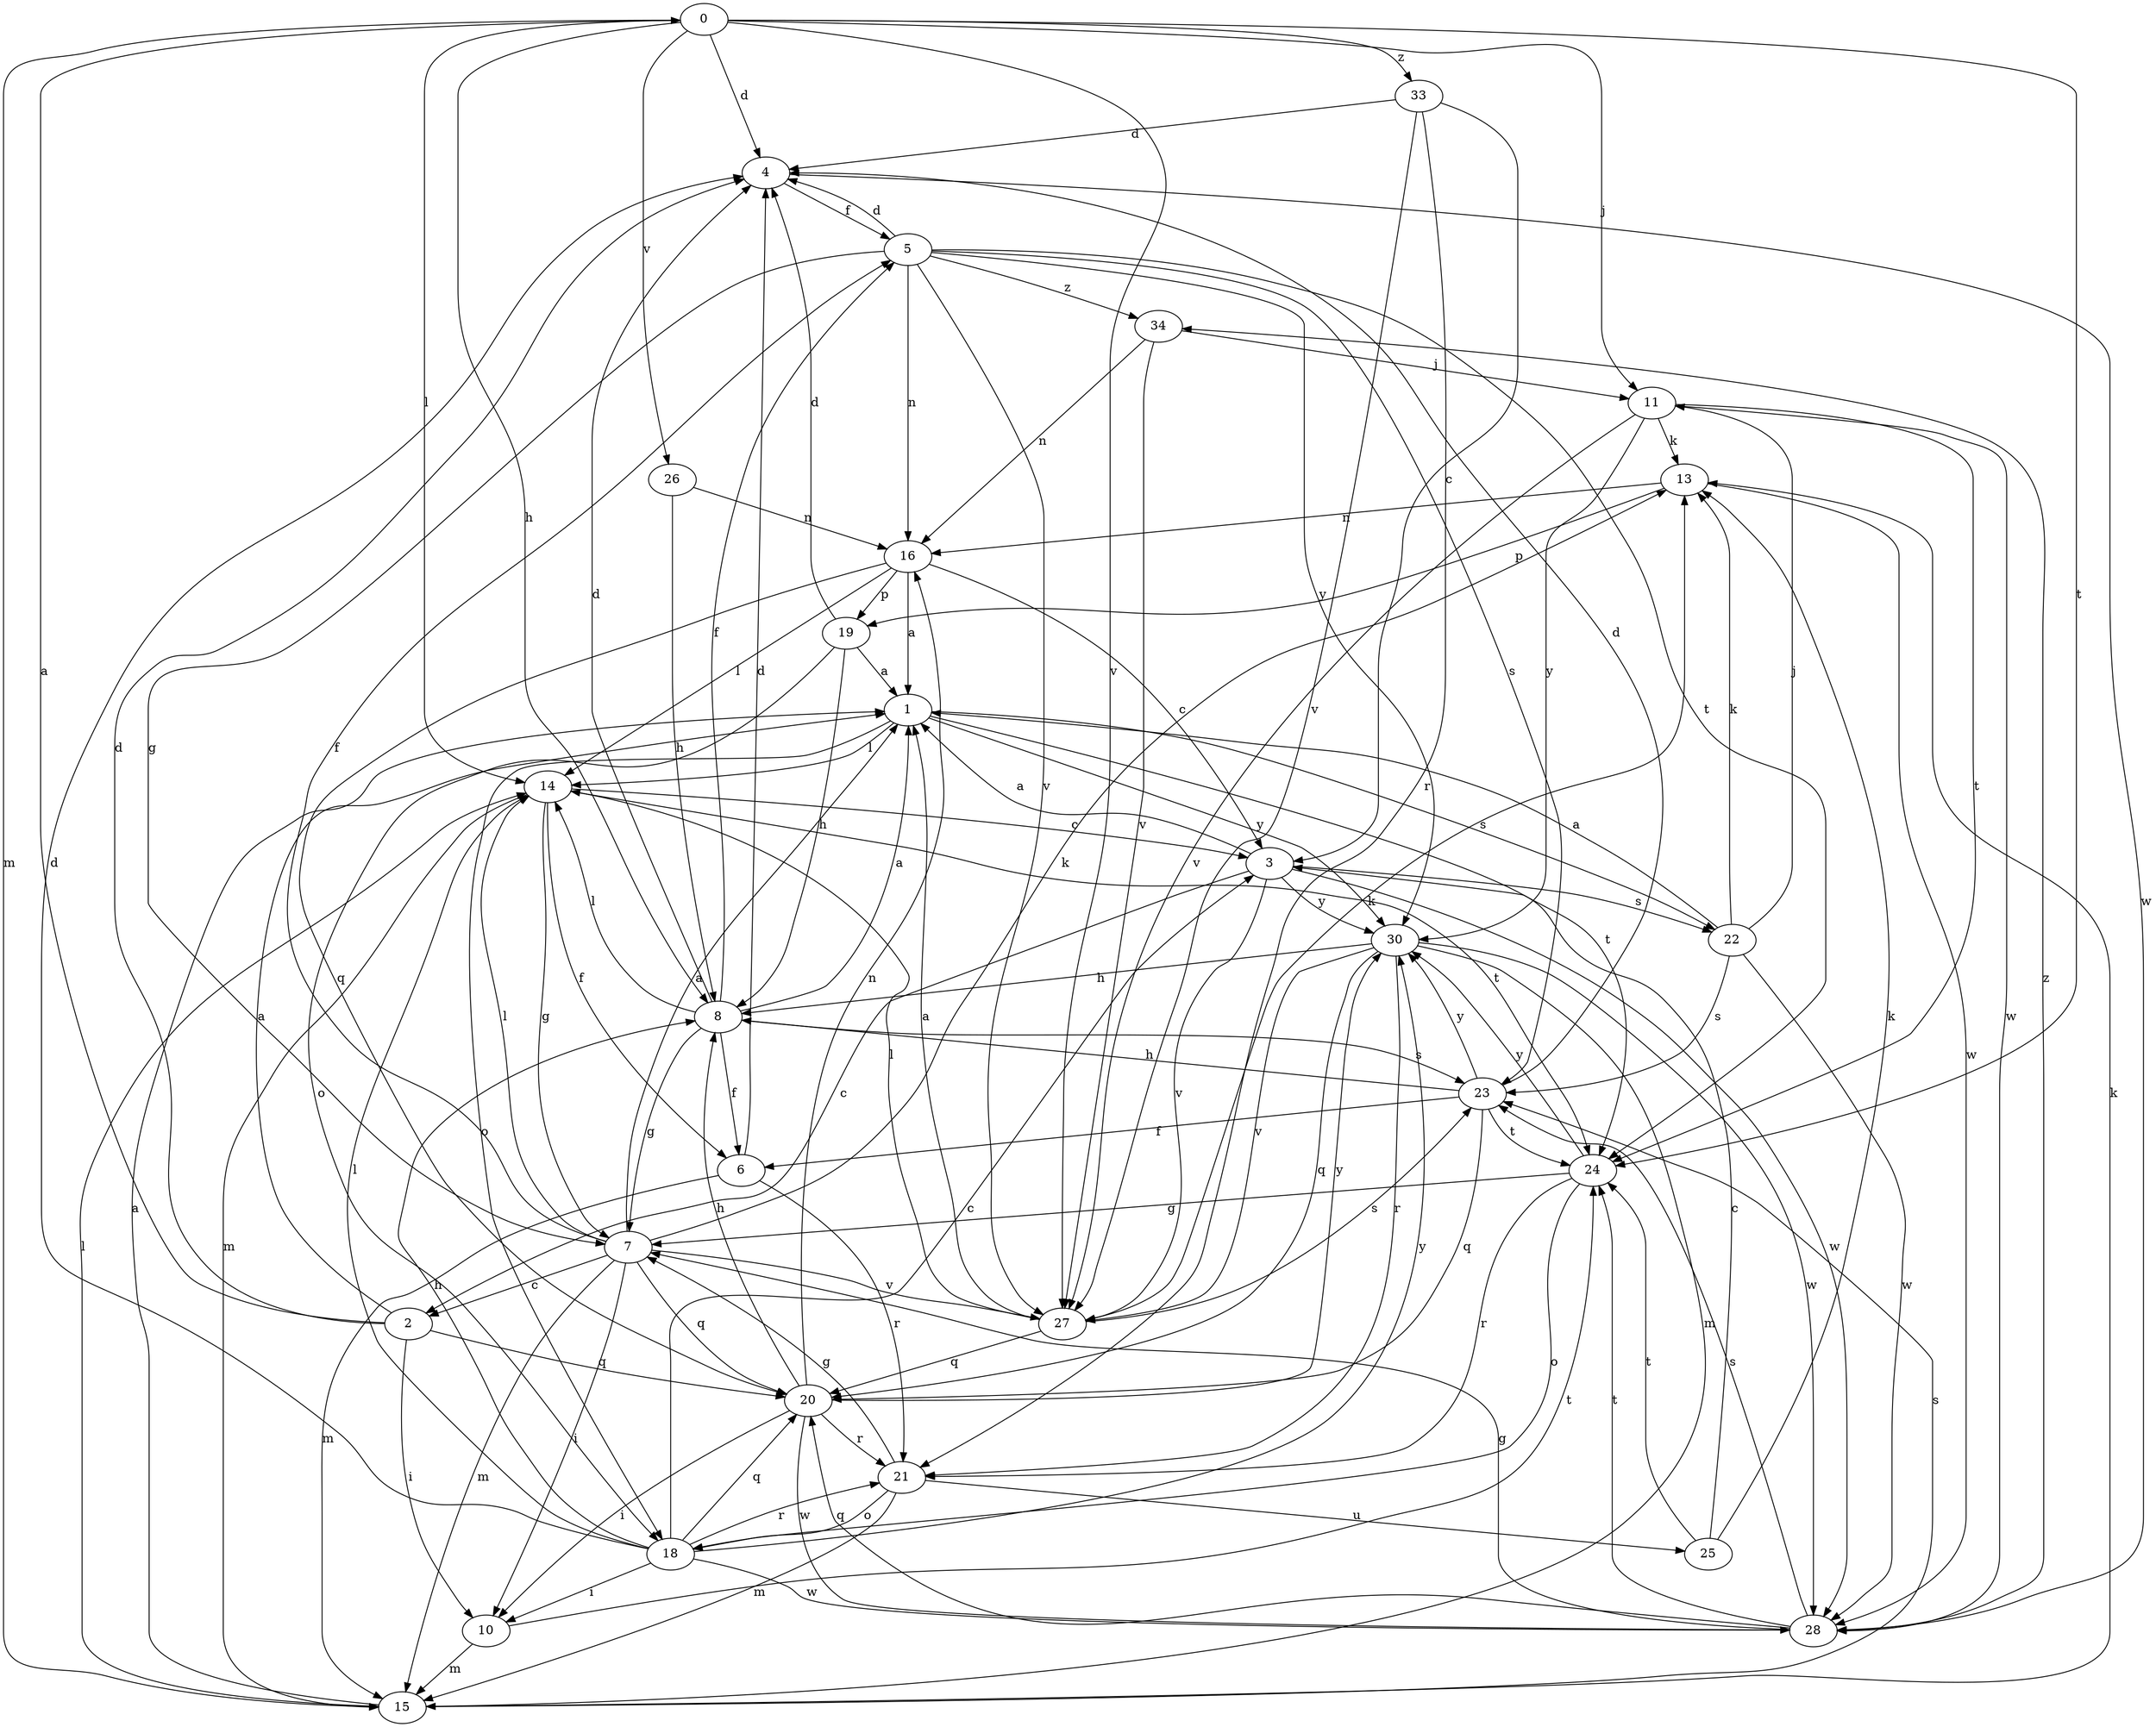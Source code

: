 strict digraph  {
0;
1;
2;
3;
4;
5;
6;
7;
8;
10;
11;
13;
14;
15;
16;
18;
19;
20;
21;
22;
23;
24;
25;
26;
27;
28;
30;
33;
34;
0 -> 4  [label=d];
0 -> 8  [label=h];
0 -> 11  [label=j];
0 -> 14  [label=l];
0 -> 15  [label=m];
0 -> 24  [label=t];
0 -> 26  [label=v];
0 -> 27  [label=v];
0 -> 33  [label=z];
1 -> 14  [label=l];
1 -> 18  [label=o];
1 -> 22  [label=s];
1 -> 24  [label=t];
1 -> 30  [label=y];
2 -> 0  [label=a];
2 -> 1  [label=a];
2 -> 4  [label=d];
2 -> 10  [label=i];
2 -> 20  [label=q];
3 -> 1  [label=a];
3 -> 2  [label=c];
3 -> 22  [label=s];
3 -> 27  [label=v];
3 -> 28  [label=w];
3 -> 30  [label=y];
4 -> 5  [label=f];
4 -> 28  [label=w];
5 -> 4  [label=d];
5 -> 7  [label=g];
5 -> 16  [label=n];
5 -> 23  [label=s];
5 -> 24  [label=t];
5 -> 27  [label=v];
5 -> 30  [label=y];
5 -> 34  [label=z];
6 -> 4  [label=d];
6 -> 15  [label=m];
6 -> 21  [label=r];
7 -> 1  [label=a];
7 -> 2  [label=c];
7 -> 5  [label=f];
7 -> 10  [label=i];
7 -> 13  [label=k];
7 -> 14  [label=l];
7 -> 15  [label=m];
7 -> 20  [label=q];
7 -> 27  [label=v];
8 -> 1  [label=a];
8 -> 4  [label=d];
8 -> 5  [label=f];
8 -> 6  [label=f];
8 -> 7  [label=g];
8 -> 14  [label=l];
8 -> 23  [label=s];
10 -> 15  [label=m];
10 -> 24  [label=t];
11 -> 13  [label=k];
11 -> 24  [label=t];
11 -> 27  [label=v];
11 -> 28  [label=w];
11 -> 30  [label=y];
13 -> 16  [label=n];
13 -> 19  [label=p];
13 -> 28  [label=w];
14 -> 3  [label=c];
14 -> 6  [label=f];
14 -> 7  [label=g];
14 -> 15  [label=m];
14 -> 24  [label=t];
15 -> 1  [label=a];
15 -> 13  [label=k];
15 -> 14  [label=l];
15 -> 23  [label=s];
16 -> 1  [label=a];
16 -> 3  [label=c];
16 -> 14  [label=l];
16 -> 19  [label=p];
16 -> 20  [label=q];
18 -> 3  [label=c];
18 -> 4  [label=d];
18 -> 8  [label=h];
18 -> 10  [label=i];
18 -> 14  [label=l];
18 -> 20  [label=q];
18 -> 21  [label=r];
18 -> 28  [label=w];
18 -> 30  [label=y];
19 -> 1  [label=a];
19 -> 4  [label=d];
19 -> 8  [label=h];
19 -> 18  [label=o];
20 -> 8  [label=h];
20 -> 10  [label=i];
20 -> 16  [label=n];
20 -> 21  [label=r];
20 -> 28  [label=w];
20 -> 30  [label=y];
21 -> 7  [label=g];
21 -> 15  [label=m];
21 -> 18  [label=o];
21 -> 25  [label=u];
22 -> 1  [label=a];
22 -> 11  [label=j];
22 -> 13  [label=k];
22 -> 23  [label=s];
22 -> 28  [label=w];
23 -> 4  [label=d];
23 -> 6  [label=f];
23 -> 8  [label=h];
23 -> 20  [label=q];
23 -> 24  [label=t];
23 -> 30  [label=y];
24 -> 7  [label=g];
24 -> 18  [label=o];
24 -> 21  [label=r];
24 -> 30  [label=y];
25 -> 3  [label=c];
25 -> 13  [label=k];
25 -> 24  [label=t];
26 -> 8  [label=h];
26 -> 16  [label=n];
27 -> 1  [label=a];
27 -> 13  [label=k];
27 -> 14  [label=l];
27 -> 20  [label=q];
27 -> 23  [label=s];
28 -> 7  [label=g];
28 -> 20  [label=q];
28 -> 23  [label=s];
28 -> 24  [label=t];
28 -> 34  [label=z];
30 -> 8  [label=h];
30 -> 15  [label=m];
30 -> 20  [label=q];
30 -> 21  [label=r];
30 -> 27  [label=v];
30 -> 28  [label=w];
33 -> 3  [label=c];
33 -> 4  [label=d];
33 -> 21  [label=r];
33 -> 27  [label=v];
34 -> 11  [label=j];
34 -> 16  [label=n];
34 -> 27  [label=v];
}
